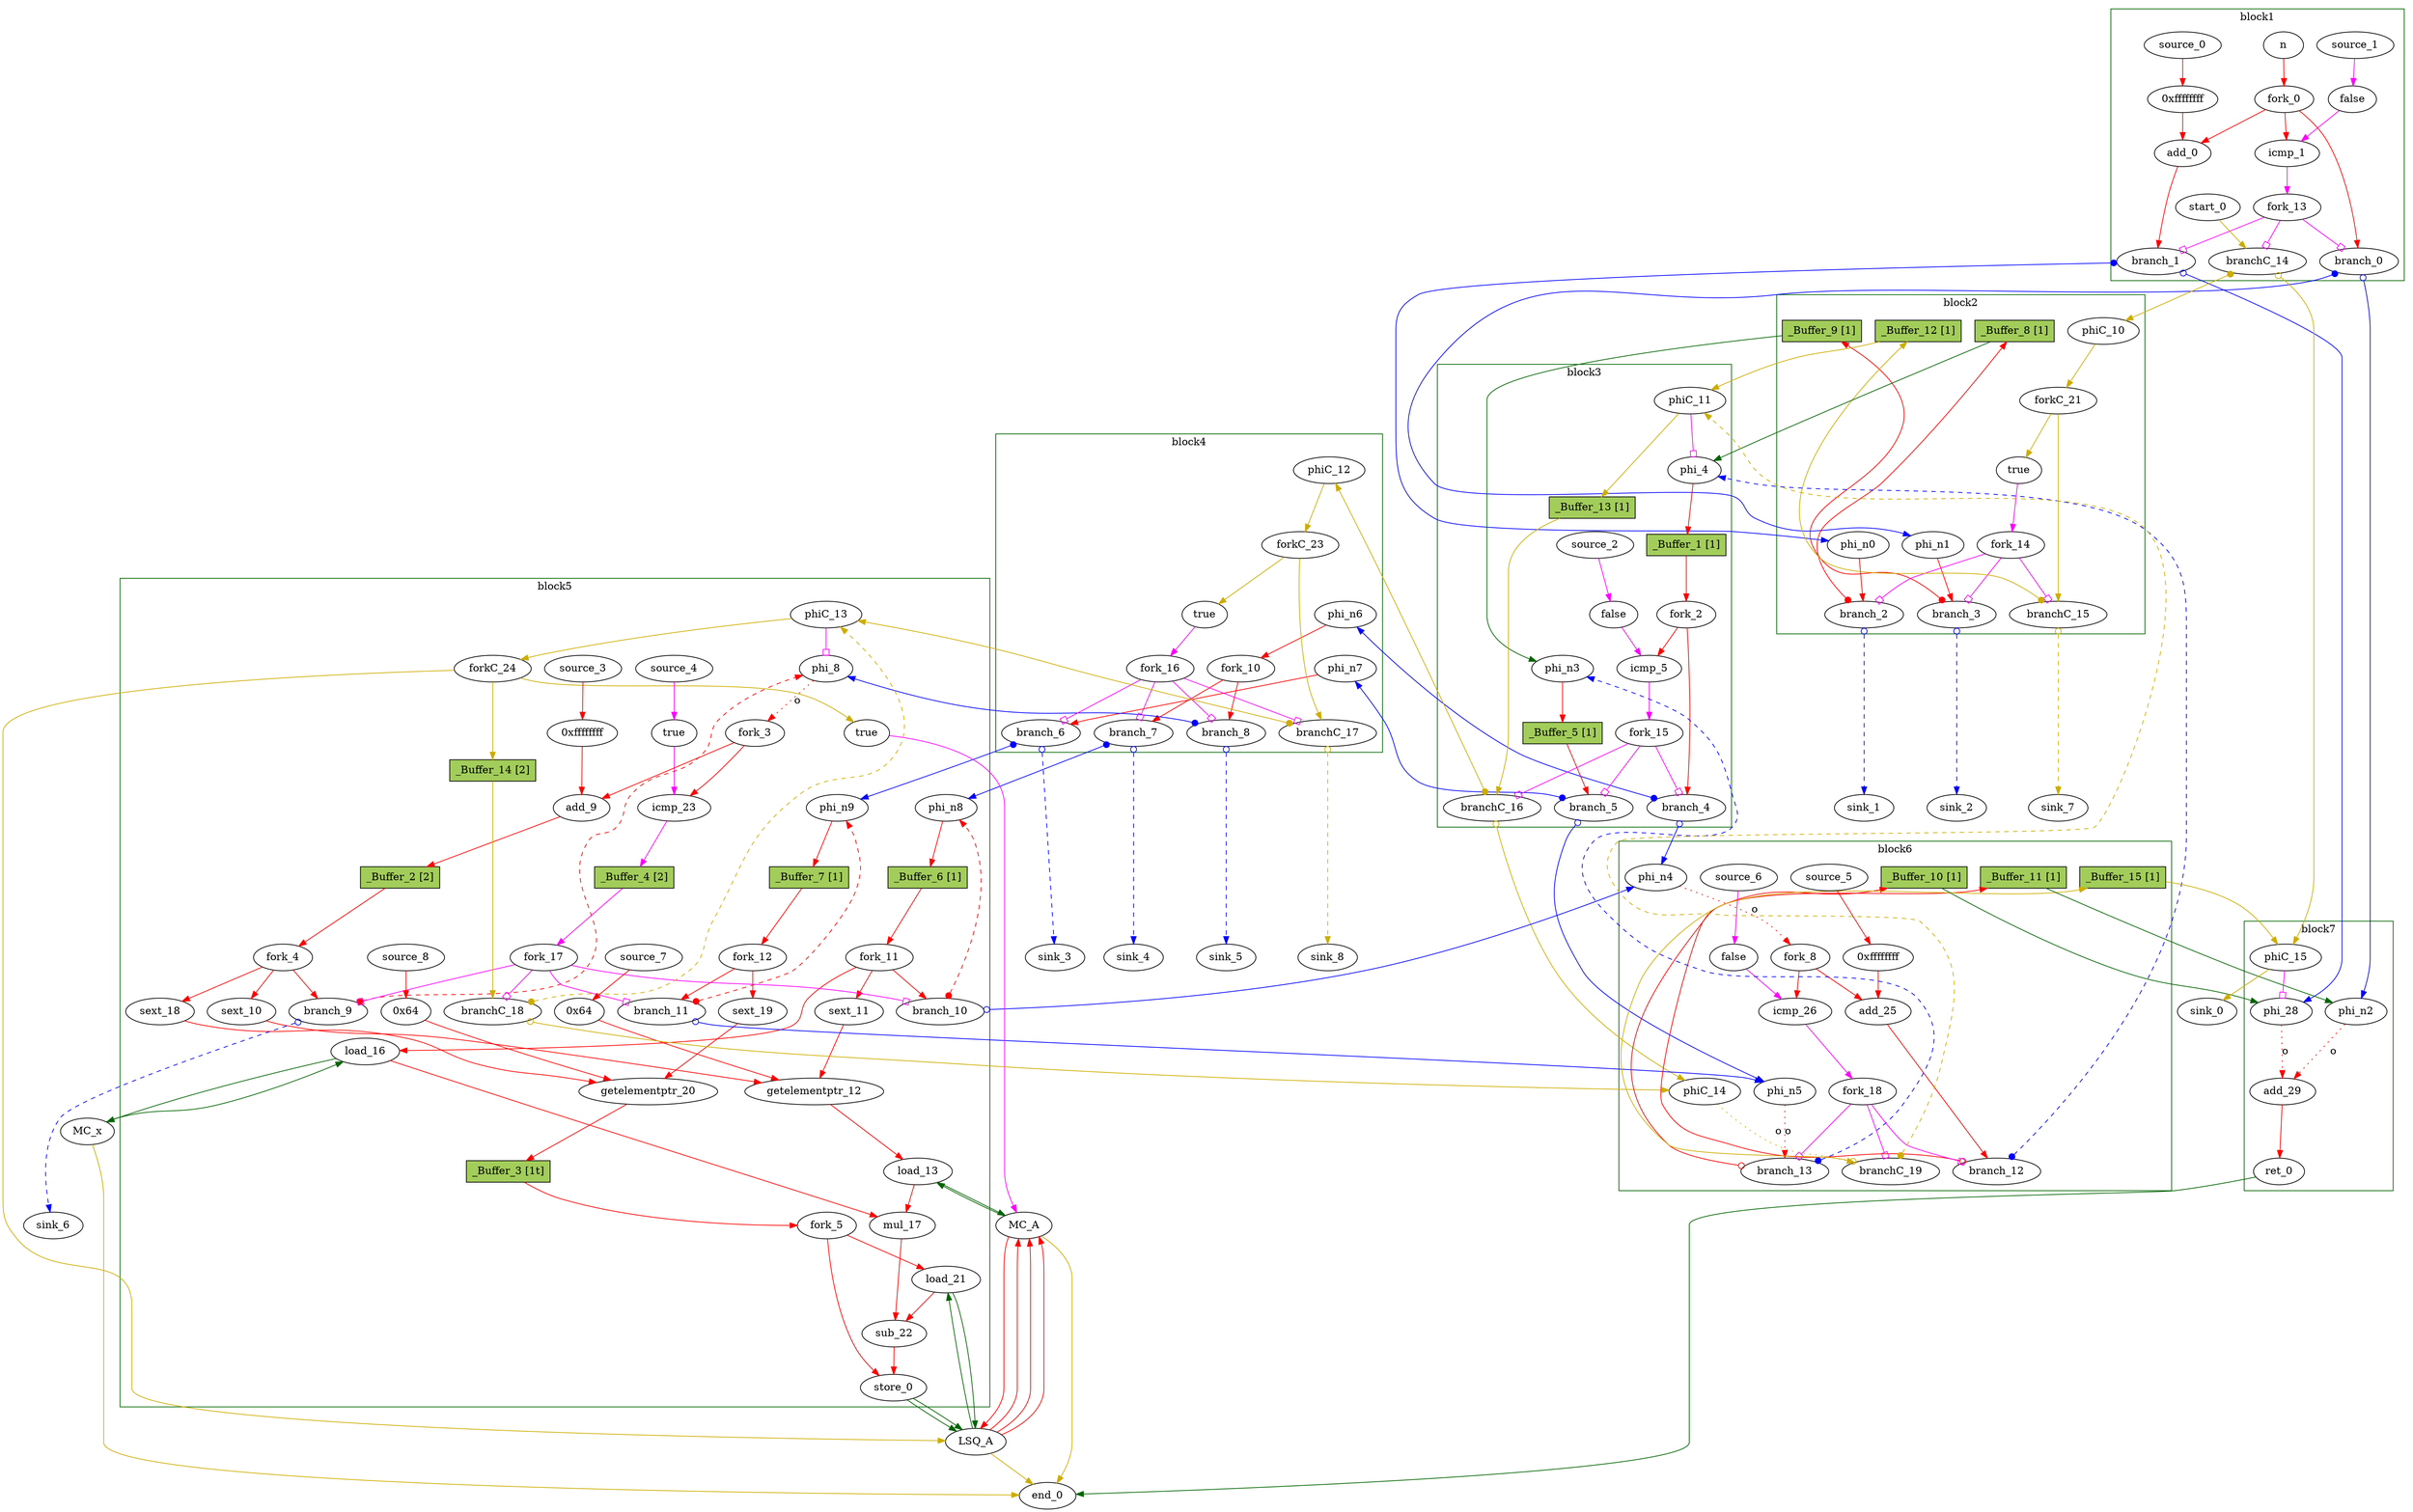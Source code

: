 // Number of blocks: 129
// Number of channels: 198
Digraph G {

  // Blocks
subgraph cluster_1 {
color = "darkgreen"
label = "block1"
  n [type=Entry, in="in1:32", out="out1:32", bbID = 1,  shape=oval];
  cst_0 [type=Constant, in="in1:32", out="out1:32", bbID = 1, value="0xffffffff", label="0xffffffff",  shape=oval];
  add_0 [type=Operator, in="in1:32 in2:32", out="out1:32", op = "add_op", delay=1.693, bbID = 1,  shape=oval];
  cst_1 [type=Constant, in="in1:1", out="out1:1", bbID = 1, value="0x0", label=false,  shape=oval];
  icmp_1 [type=Operator, in="in1:32 in2:32", out="out1:1", op = "icmp_sgt_op", delay=1.53, bbID = 1,  shape=oval];
  fork_0 [type=Fork, in="in1:32", out="out1:32 out2:32 out3:32", bbID = 1,  shape=oval];
  branch_0 [type=Branch, in="in1:32 in2?:1", out="out1+:32 out2-:32", bbID = 1,  shape=oval];
  branch_1 [type=Branch, in="in1:32 in2?:1", out="out1+:32 out2-:32", bbID = 1,  shape=oval];
  fork_13 [type=Fork, in="in1:1", out="out1:1 out2:1 out3:1", bbID = 1,  shape=oval];
  start_0 [type=Entry, in="in1:0", out="out1:0", bbID = 1,  shape=oval];
  branchC_14 [type=Branch, in="in1:0 in2?:1", out="out1+:0 out2-:0", bbID = 1,  shape=oval];
  source_0 [type=Source, out="out1:32", bbID = 1,  shape=oval];
  source_1 [type=Source, out="out1:1", bbID = 1,  shape=oval];
}
subgraph cluster_2 {
color = "darkgreen"
label = "block2"
  brCst_block2 [type=Constant, in="in1:1", out="out1:1", bbID = 2, value="0x1", label=true,  shape=oval];
  phi_n0 [type=Merge, in="in1:32", out="out1:32", bbID = 2,  shape=oval];
  phi_n1 [type=Merge, in="in1:32", out="out1:32", bbID = 2,  shape=oval];
  branch_2 [type=Branch, in="in1:32 in2?:1", out="out1+:32 out2-:32", bbID = 2,  shape=oval];
  branch_3 [type=Branch, in="in1:32 in2?:1", out="out1+:32 out2-:32", bbID = 2,  shape=oval];
  fork_14 [type=Fork, in="in1:1", out="out1:1 out2:1 out3:1", bbID = 2,  shape=oval];
  phiC_10 [type=Merge, in="in1:0", out="out1:0", delay=0.166, bbID = 2,  shape=oval];
  forkC_21 [type=Fork, in="in1:0", out="out1:0 out2:0", bbID = 2,  shape=oval];
  branchC_15 [type=Branch, in="in1:0 in2?:1", out="out1+:0 out2-:0", bbID = 2,  shape=oval];
  _Buffer_8 [type=Buffer, in="in1:32", out="out1:32", bbID = 2, slots=1, transparent=false, label="_Buffer_8 [1]",  shape=box, style=filled, fillcolor=darkolivegreen3, height = 0.4];
  _Buffer_9 [type=Buffer, in="in1:32", out="out1:32", bbID = 2, slots=1, transparent=false, label="_Buffer_9 [1]",  shape=box, style=filled, fillcolor=darkolivegreen3, height = 0.4];
  _Buffer_12 [type=Buffer, in="in1:0", out="out1:0", bbID = 2, slots=1, transparent=false, label="_Buffer_12 [1]",  shape=box, style=filled, fillcolor=darkolivegreen3, height = 0.4];
}
subgraph cluster_3 {
color = "darkgreen"
label = "block3"
  phi_4 [type=Mux, in="in1?:1 in2:32 in3:32", out="out1:32", delay=0.366, bbID = 3,  shape=oval];
  cst_2 [type=Constant, in="in1:1", out="out1:1", bbID = 3, value="0x0", label=false,  shape=oval];
  icmp_5 [type=Operator, in="in1:32 in2:32", out="out1:1", op = "icmp_sgt_op", delay=1.53, bbID = 3,  shape=oval];
  phi_n3 [type=Merge, in="in1:32 in2:32", out="out1:32", delay=0.366, bbID = 3,  shape=oval];
  fork_2 [type=Fork, in="in1:32", out="out1:32 out2:32", bbID = 3,  shape=oval];
  branch_4 [type=Branch, in="in1:32 in2?:1", out="out1+:32 out2-:32", bbID = 3,  shape=oval];
  branch_5 [type=Branch, in="in1:32 in2?:1", out="out1+:32 out2-:32", bbID = 3,  shape=oval];
  fork_15 [type=Fork, in="in1:1", out="out1:1 out2:1 out3:1", bbID = 3,  shape=oval];
  phiC_11 [type=CntrlMerge, in="in1:0 in2:0", out="out1:0 out2?:1", delay=0.166, bbID = 3,  shape=oval];
  branchC_16 [type=Branch, in="in1:0 in2?:1", out="out1+:0 out2-:0", bbID = 3,  shape=oval];
  source_2 [type=Source, out="out1:1", bbID = 3,  shape=oval];
  _Buffer_1 [type=Buffer, in="in1:32", out="out1:32", bbID = 3, slots=1, transparent=false, label="_Buffer_1 [1]",  shape=box, style=filled, fillcolor=darkolivegreen3, height = 0.4];
  _Buffer_5 [type=Buffer, in="in1:32", out="out1:32", bbID = 3, slots=1, transparent=false, label="_Buffer_5 [1]",  shape=box, style=filled, fillcolor=darkolivegreen3, height = 0.4];
  _Buffer_13 [type=Buffer, in="in1:0", out="out1:0", bbID = 3, slots=1, transparent=false, label="_Buffer_13 [1]",  shape=box, style=filled, fillcolor=darkolivegreen3, height = 0.4];
}
subgraph cluster_4 {
color = "darkgreen"
label = "block4"
  brCst_block4 [type=Constant, in="in1:1", out="out1:1", bbID = 4, value="0x1", label=true,  shape=oval];
  phi_n6 [type=Merge, in="in1:32", out="out1:32", bbID = 4,  shape=oval];
  phi_n7 [type=Merge, in="in1:32", out="out1:32", bbID = 4,  shape=oval];
  fork_10 [type=Fork, in="in1:32", out="out1:32 out2:32", bbID = 4,  shape=oval];
  branch_6 [type=Branch, in="in1:32 in2?:1", out="out1+:32 out2-:32", bbID = 4,  shape=oval];
  branch_7 [type=Branch, in="in1:32 in2?:1", out="out1+:32 out2-:32", bbID = 4,  shape=oval];
  branch_8 [type=Branch, in="in1:32 in2?:1", out="out1+:32 out2-:32", bbID = 4,  shape=oval];
  fork_16 [type=Fork, in="in1:1", out="out1:1 out2:1 out3:1 out4:1", bbID = 4,  shape=oval];
  phiC_12 [type=Merge, in="in1:0", out="out1:0", delay=0.166, bbID = 4,  shape=oval];
  forkC_23 [type=Fork, in="in1:0", out="out1:0 out2:0", bbID = 4,  shape=oval];
  branchC_17 [type=Branch, in="in1:0 in2?:1", out="out1+:0 out2-:0", bbID = 4,  shape=oval];
}
subgraph cluster_5 {
color = "darkgreen"
label = "block5"
  phi_8 [type=Mux, in="in1?:1 in2:31 in3:31", out="out1:31", delay=0.366, bbID = 5,  shape=oval];
  cst_3 [type=Constant, in="in1:32", out="out1:32", bbID = 5, value="0xffffffff", label="0xffffffff",  shape=oval];
  add_9 [type=Operator, in="in1:31 in2:31", out="out1:31", op = "add_op", delay=1.693, bbID = 5,  shape=oval];
  sext_10 [type=Operator, in="in1:31", out="out1:31", op = "sext_op", bbID = 5, retimingDiff=1,  shape=oval];
  sext_11 [type=Operator, in="in1:32", out="out1:32", op = "sext_op", bbID = 5, retimingDiff=1,  shape=oval];
  getelementptr_12 [type=Operator, in="in1:32 in2:32 in3:32", out="out1:32", op = "getelementptr_op", delay=2.966, constants=1, bbID = 5, retimingDiff=1,  shape=oval];
  load_13 [type=Operator, in="in1:32 in2:32", out="out1:32 out2:32", op = "mc_load_op", latency=2, bbID = 5, portID = 0, offset = 0, retimingDiff=2,  shape=oval];
  load_16 [type=Operator, in="in1:32 in2:32", out="out1:32 out2:32", op = "mc_load_op", latency=2, bbID = 5, portID = 0, offset = 0, retimingDiff=2,  shape=oval];
  mul_17 [type=Operator, in="in1:32 in2:32", out="out1:32", op = "mul_op", latency=4, bbID = 5, retimingDiff=4,  shape=oval];
  sext_18 [type=Operator, in="in1:31", out="out1:31", op = "sext_op", bbID = 5, retimingDiff=1,  shape=oval];
  sext_19 [type=Operator, in="in1:32", out="out1:32", op = "sext_op", bbID = 5, retimingDiff=1,  shape=oval];
  getelementptr_20 [type=Operator, in="in1:32 in2:32 in3:32", out="out1:32", op = "getelementptr_op", delay=2.966, constants=1, bbID = 5, retimingDiff=1,  shape=oval];
  load_21 [type=Operator, in="in1:32 in2:32", out="out1:32 out2:32", op = "lsq_load_op", latency=5, bbID = 5, portID = 0, offset = 0, retimingDiff=5,  shape=oval];
  sub_22 [type=Operator, in="in1:32 in2:32", out="out1:32", op = "sub_op", delay=1.693, bbID = 5, retimingDiff=7,  shape=oval];
  store_0 [type=Operator, in="in1:32 in2:32", out="out1:32 out2:32", op = "lsq_store_op", bbID = 5, portID = 0, offset = 0,  shape=oval];
  cst_4 [type=Constant, in="in1:1", out="out1:1", bbID = 5, value="0x1", label=true,  shape=oval];
  icmp_23 [type=Operator, in="in1:32 in2:32", out="out1:1", op = "icmp_sgt_op", delay=1.53, bbID = 5,  shape=oval];
  cst_7 [type=Constant, in="in1:7", out="out1:7", bbID = 5, value="0x64", label="0x64", retimingDiff=1,  shape=oval];
  cst_8 [type=Constant, in="in1:7", out="out1:7", bbID = 5, value="0x64", label="0x64", retimingDiff=1,  shape=oval];
  phi_n8 [type=Merge, in="in1:32 in2:32", out="out1:32", delay=0.366, bbID = 5,  shape=oval];
  phi_n9 [type=Merge, in="in1:32 in2:32", out="out1:32", delay=0.366, bbID = 5,  shape=oval];
  fork_3 [type=Fork, in="in1:31", out="out1:31 out2:31", bbID = 5,  shape=oval];
  fork_4 [type=Fork, in="in1:31", out="out1:31 out2:31 out3:31", bbID = 5, retimingDiff=1,  shape=oval];
  fork_5 [type=Fork, in="in1:32", out="out1:32 out2:32", bbID = 5, retimingDiff=2,  shape=oval];
  fork_11 [type=Fork, in="in1:32", out="out1:32 out2:32 out3:32", bbID = 5, retimingDiff=1,  shape=oval];
  fork_12 [type=Fork, in="in1:32", out="out1:32 out2:32", bbID = 5, retimingDiff=1,  shape=oval];
  branch_9 [type=Branch, in="in1:31 in2?:1", out="out1+:31 out2-:31", bbID = 5, retimingDiff=1,  shape=oval];
  branch_10 [type=Branch, in="in1:32 in2?:1", out="out1+:32 out2-:32", bbID = 5, retimingDiff=1,  shape=oval];
  branch_11 [type=Branch, in="in1:32 in2?:1", out="out1+:32 out2-:32", bbID = 5, retimingDiff=1,  shape=oval];
  fork_17 [type=Fork, in="in1:1", out="out1:1 out2:1 out3:1 out4:1", bbID = 5, retimingDiff=1,  shape=oval];
  cst_9 [type=Constant, in="in1:1", out="out1:1", bbID = 5, value="0x1", label=true,  shape=oval];
  phiC_13 [type=CntrlMerge, in="in1:0 in2:0", out="out1:0 out2?:1", delay=0.166, bbID = 5,  shape=oval];
  forkC_24 [type=Fork, in="in1:0", out="out1:0 out2:0 out3:0", bbID = 5,  shape=oval];
  branchC_18 [type=Branch, in="in1:0 in2?:1", out="out1+:0 out2-:0", bbID = 5, retimingDiff=1,  shape=oval];
  source_3 [type=Source, out="out1:32", bbID = 5,  shape=oval];
  source_4 [type=Source, out="out1:1", bbID = 5,  shape=oval];
  source_7 [type=Source, out="out1:7", bbID = 5, retimingDiff=1,  shape=oval];
  source_8 [type=Source, out="out1:7", bbID = 5, retimingDiff=1,  shape=oval];
  _Buffer_2 [type=Buffer, in="in1:31", out="out1:31", bbID = 5, slots=2, transparent=false, label="_Buffer_2 [2]",  shape=box, style=filled, fillcolor=darkolivegreen3, height = 0.4];
  _Buffer_3 [type=Buffer, in="in1:32", out="out1:32", bbID = 5, slots=1, transparent=true, label="_Buffer_3 [1t]",  shape=box, style=filled, fillcolor=darkolivegreen3, height = 0.4];
  _Buffer_4 [type=Buffer, in="in1:1", out="out1:1", bbID = 5, slots=2, transparent=false, label="_Buffer_4 [2]",  shape=box, style=filled, fillcolor=darkolivegreen3, height = 0.4];
  _Buffer_6 [type=Buffer, in="in1:32", out="out1:32", bbID = 5, slots=1, transparent=false, label="_Buffer_6 [1]",  shape=box, style=filled, fillcolor=darkolivegreen3, height = 0.4];
  _Buffer_7 [type=Buffer, in="in1:32", out="out1:32", bbID = 5, slots=1, transparent=false, label="_Buffer_7 [1]",  shape=box, style=filled, fillcolor=darkolivegreen3, height = 0.4];
  _Buffer_14 [type=Buffer, in="in1:0", out="out1:0", bbID = 5, slots=2, transparent=false, label="_Buffer_14 [2]",  shape=box, style=filled, fillcolor=darkolivegreen3, height = 0.4];
}
subgraph cluster_6 {
color = "darkgreen"
label = "block6"
  cst_5 [type=Constant, in="in1:32", out="out1:32", bbID = 6, value="0xffffffff", label="0xffffffff",  shape=oval];
  add_25 [type=Operator, in="in1:32 in2:32", out="out1:32", op = "add_op", delay=1.693, bbID = 6,  shape=oval];
  cst_6 [type=Constant, in="in1:1", out="out1:1", bbID = 6, value="0x0", label=false,  shape=oval];
  icmp_26 [type=Operator, in="in1:32 in2:32", out="out1:1", op = "icmp_sgt_op", delay=1.53, bbID = 6,  shape=oval];
  phi_n4 [type=Merge, in="in1:32 in2:32", out="out1:32", delay=0.366, bbID = 6,  shape=oval];
  phi_n5 [type=Merge, in="in1:32 in2:32", out="out1:32", delay=0.366, bbID = 6,  shape=oval];
  fork_8 [type=Fork, in="in1:32", out="out1:32 out2:32", bbID = 6,  shape=oval];
  branch_12 [type=Branch, in="in1:32 in2?:1", out="out1+:32 out2-:32", bbID = 6,  shape=oval];
  branch_13 [type=Branch, in="in1:32 in2?:1", out="out1+:32 out2-:32", bbID = 6,  shape=oval];
  fork_18 [type=Fork, in="in1:1", out="out1:1 out2:1 out3:1", bbID = 6,  shape=oval];
  phiC_14 [type=Merge, in="in1:0 in2:0", out="out1:0", delay=0.166, bbID = 6,  shape=oval];
  branchC_19 [type=Branch, in="in1:0 in2?:1", out="out1+:0 out2-:0", bbID = 6,  shape=oval];
  source_5 [type=Source, out="out1:32", bbID = 6,  shape=oval];
  source_6 [type=Source, out="out1:1", bbID = 6,  shape=oval];
  _Buffer_10 [type=Buffer, in="in1:32", out="out1:32", bbID = 6, slots=1, transparent=false, label="_Buffer_10 [1]",  shape=box, style=filled, fillcolor=darkolivegreen3, height = 0.4];
  _Buffer_11 [type=Buffer, in="in1:32", out="out1:32", bbID = 6, slots=1, transparent=false, label="_Buffer_11 [1]",  shape=box, style=filled, fillcolor=darkolivegreen3, height = 0.4];
  _Buffer_15 [type=Buffer, in="in1:0", out="out1:0", bbID = 6, slots=1, transparent=false, label="_Buffer_15 [1]",  shape=box, style=filled, fillcolor=darkolivegreen3, height = 0.4];
}
subgraph cluster_7 {
color = "darkgreen"
label = "block7"
  phi_28 [type=Mux, in="in1?:1 in2:32 in3:32", out="out1:32", delay=0.366, bbID = 7,  shape=oval];
  add_29 [type=Operator, in="in1:32 in2:32", out="out1:32", op = "add_op", delay=1.693, bbID = 7,  shape=oval];
  ret_0 [type=Operator, in="in1:32", out="out1:32", op = "ret_op", bbID = 7,  shape=oval];
  phi_n2 [type=Merge, in="in1:32 in2:32", out="out1:32", delay=0.366, bbID = 7,  shape=oval];
  phiC_15 [type=CntrlMerge, in="in1:0 in2:0", out="out1:0 out2?:1", delay=0.166, bbID = 7,  shape=oval];
}
  LSQ_A [type=LSQ, in="in1:0*c0 in2:32*l0a in3:32*s0a in4:32*s0d in5:32*x0d", out="out1:32*l0d out2:0*e out3:32*x0a out4:32*y0a out5:32*y0d", bbID = 0, memory = "A", bbcount = 1, ldcount = 1, stcount = 1, fifoDepth = 16, numLoads = "{1}", numStores = "{1}", loadOffsets = "{{0;0;0;0;0;0;0;0;0;0;0;0;0;0;0;0}}", storeOffsets = "{{1;0;0;0;0;0;0;0;0;0;0;0;0;0;0;0}}", loadPorts = "{{0;0;0;0;0;0;0;0;0;0;0;0;0;0;0;0}}", storePorts = "{{0;0;0;0;0;0;0;0;0;0;0;0;0;0;0;0}}", ];
  MC_A [type=MC, in="in1:32*c0 in2:32*l0a in3:32*l1a in4:32*s0a in5:32*s0d", out="out1:32*l0d out2:32*l1d out3:0*e", bbID = 0, memory = "A", bbcount = 1, ldcount = 2, stcount = 1, ];
  MC_x [type=MC, in="in1:32*l0a", out="out1:32*l0d out2:0*e", bbID = 0, memory = "x", bbcount = 0, ldcount = 1, stcount = 0, ];
  end_0 [type=Exit, in="in1:0*e in2:0*e in3:0*e in4:32", out="out1:32", bbID = 0,  shape=oval];
  sink_0 [type=Sink, in="in1:0", bbID = 0,  shape=oval];
  sink_1 [type=Sink, in="in1:32", bbID = 0,  shape=oval];
  sink_2 [type=Sink, in="in1:32", bbID = 0,  shape=oval];
  sink_3 [type=Sink, in="in1:32", bbID = 0,  shape=oval];
  sink_4 [type=Sink, in="in1:32", bbID = 0,  shape=oval];
  sink_5 [type=Sink, in="in1:32", bbID = 0,  shape=oval];
  sink_6 [type=Sink, in="in1:31", bbID = 0,  shape=oval];
  sink_7 [type=Sink, in="in1:0", bbID = 0,  shape=oval];
  sink_8 [type=Sink, in="in1:0", bbID = 0,  shape=oval];

  // Channels
  n -> fork_0 [from=out1, to=in1, arrowhead=normal, color=red];
  cst_0 -> add_0 [from=out1, to=in2, arrowhead=normal, color=red];
  add_0 -> branch_1 [from=out1, to=in1, arrowhead=normal, color=red];
  cst_1 -> icmp_1 [from=out1, to=in2, arrowhead=normal, color=magenta];
  icmp_1 -> fork_13 [from=out1, to=in1, arrowhead=normal, color=magenta];
  brCst_block2 -> fork_14 [from=out1, to=in1, arrowhead=normal, color=magenta];
  phi_4 -> _Buffer_1 [from=out1, to=in1, arrowhead=normal, color=red];
  cst_2 -> icmp_5 [from=out1, to=in2, arrowhead=normal, color=magenta];
  icmp_5 -> fork_15 [from=out1, to=in1, arrowhead=normal, color=magenta];
  brCst_block4 -> fork_16 [from=out1, to=in1, arrowhead=normal, color=magenta];
  phi_8 -> fork_3 [from=out1, to=in1, arrowhead=normal, color=red, slots=1, style=dotted, label="o", transparent=true];
  cst_3 -> add_9 [from=out1, to=in2, arrowhead=normal, color=red];
  add_9 -> _Buffer_2 [from=out1, to=in1, arrowhead=normal, color=red];
  sext_10 -> getelementptr_12 [from=out1, to=in1, arrowhead=normal, color=red];
  sext_11 -> getelementptr_12 [from=out1, to=in2, arrowhead=normal, color=red];
  getelementptr_12 -> load_13 [from=out1, to=in2, arrowhead=normal, color=red];
  load_13 -> mul_17 [from=out1, to=in1, arrowhead=normal, color=red];
  load_13 -> MC_A [from=out2, to=in2, arrowhead=normal, color=darkgreen];
  load_16 -> mul_17 [from=out1, to=in2, arrowhead=normal, color=red];
  load_16 -> MC_x [from=out2, to=in1, arrowhead=normal, color=darkgreen];
  mul_17 -> sub_22 [from=out1, to=in2, arrowhead=normal, color=red];
  sext_18 -> getelementptr_20 [from=out1, to=in1, arrowhead=normal, color=red];
  sext_19 -> getelementptr_20 [from=out1, to=in2, arrowhead=normal, color=red];
  getelementptr_20 -> _Buffer_3 [from=out1, to=in1, arrowhead=normal, color=red];
  load_21 -> sub_22 [from=out1, to=in1, arrowhead=normal, color=red];
  load_21 -> LSQ_A [from=out2, to=in2, arrowhead=normal, color=darkgreen];
  sub_22 -> store_0 [from=out1, to=in1, arrowhead=normal, color=red];
  store_0 -> LSQ_A [from=out2, to=in3, arrowhead=normal, color=darkgreen];
  store_0 -> LSQ_A [from=out1, to=in4, arrowhead=normal, color=darkgreen];
  cst_4 -> icmp_23 [from=out1, to=in2, arrowhead=normal, color=magenta];
  icmp_23 -> _Buffer_4 [from=out1, to=in1, arrowhead=normal, color=magenta];
  cst_5 -> add_25 [from=out1, to=in2, arrowhead=normal, color=red];
  add_25 -> branch_12 [from=out1, to=in1, arrowhead=normal, color=red];
  cst_6 -> icmp_26 [from=out1, to=in2, arrowhead=normal, color=magenta];
  icmp_26 -> fork_18 [from=out1, to=in1, arrowhead=normal, color=magenta];
  phi_28 -> add_29 [from=out1, to=in1, arrowhead=normal, color=red, slots=1, style=dotted, label="o", transparent=true];
  add_29 -> ret_0 [from=out1, to=in1, arrowhead=normal, color=red];
  ret_0 -> end_0 [from=out1, to=in4, arrowhead=normal, color=darkgreen];
  cst_7 -> getelementptr_12 [from=out1, to=in3, arrowhead=normal, color=red];
  cst_8 -> getelementptr_20 [from=out1, to=in3, arrowhead=normal, color=red];
  phi_n0 -> branch_2 [from=out1, to=in1, arrowhead=normal, color=red];
  phi_n1 -> branch_3 [from=out1, to=in1, arrowhead=normal, color=red];
  phi_n2 -> add_29 [from=out1, to=in2, arrowhead=normal, color=red, slots=1, style=dotted, label="o", transparent=true];
  phi_n3 -> _Buffer_5 [from=out1, to=in1, arrowhead=normal, color=red];
  phi_n4 -> fork_8 [from=out1, to=in1, arrowhead=normal, color=red, slots=1, style=dotted, label="o", transparent=true];
  phi_n5 -> branch_13 [from=out1, to=in1, arrowhead=normal, color=red, slots=1, style=dotted, label="o", transparent=true];
  phi_n6 -> fork_10 [from=out1, to=in1, arrowhead=normal, color=red];
  phi_n7 -> branch_6 [from=out1, to=in1, arrowhead=normal, color=red];
  phi_n8 -> _Buffer_6 [from=out1, to=in1, arrowhead=normal, color=red];
  phi_n9 -> _Buffer_7 [from=out1, to=in1, arrowhead=normal, color=red];
  fork_0 -> add_0 [from=out1, to=in1, arrowhead=normal, color=red];
  fork_0 -> icmp_1 [from=out2, to=in1, arrowhead=normal, color=red];
  fork_0 -> branch_0 [from=out3, to=in1, arrowhead=normal, color=red];
  fork_2 -> icmp_5 [from=out1, to=in1, arrowhead=normal, color=red];
  fork_2 -> branch_4 [from=out2, to=in1, arrowhead=normal, color=red];
  fork_3 -> add_9 [from=out1, to=in1, arrowhead=normal, color=red];
  fork_3 -> icmp_23 [from=out2, to=in1, arrowhead=normal, color=red];
  fork_4 -> sext_10 [from=out1, to=in1, arrowhead=normal, color=red];
  fork_4 -> sext_18 [from=out2, to=in1, arrowhead=normal, color=red];
  fork_4 -> branch_9 [from=out3, to=in1, arrowhead=normal, color=red];
  fork_5 -> load_21 [from=out1, to=in2, arrowhead=normal, color=red];
  fork_5 -> store_0 [from=out2, to=in2, arrowhead=normal, color=red];
  fork_8 -> add_25 [from=out1, to=in1, arrowhead=normal, color=red];
  fork_8 -> icmp_26 [from=out2, to=in1, arrowhead=normal, color=red];
  fork_10 -> branch_7 [from=out1, to=in1, arrowhead=normal, color=red];
  fork_10 -> branch_8 [from=out2, to=in1, arrowhead=normal, color=red];
  fork_11 -> sext_11 [from=out1, to=in1, arrowhead=normal, color=red];
  fork_11 -> load_16 [from=out2, to=in2, arrowhead=normal, color=red];
  fork_11 -> branch_10 [from=out3, to=in1, arrowhead=normal, color=red];
  fork_12 -> sext_19 [from=out1, to=in1, arrowhead=normal, color=red];
  fork_12 -> branch_11 [from=out2, to=in1, arrowhead=normal, color=red];
  branch_0 -> phi_n1 [from=out1, to=in1, dir=both, arrowtail=dot, arrowhead=normal, color=blue];
  branch_0 -> phi_n2 [from=out2, to=in1, dir=both, arrowtail=odot, arrowhead=normal, color=blue];
  branch_1 -> phi_28 [from=out2, to=in2, dir=both, arrowtail=odot, arrowhead=normal, color=blue];
  branch_1 -> phi_n0 [from=out1, to=in1, dir=both, arrowtail=dot, arrowhead=normal, color=blue];
  fork_13 -> branch_0 [from=out2, to=in2, arrowhead=obox, color=magenta];
  fork_13 -> branch_1 [from=out1, to=in2, arrowhead=obox, color=magenta];
  fork_13 -> branchC_14 [from=out3, to=in2, arrowhead=obox, color=magenta];
  branch_2 -> _Buffer_8 [from=out1, to=in1, dir=both, arrowtail=dot, arrowhead=normal, color=red, constraint=false];
  branch_2 -> sink_1 [from=out2, to=in1, dir=both, arrowtail=odot, arrowhead=normal, color=blue, style=dashed, minlen = 3];
  branch_3 -> _Buffer_9 [from=out1, to=in1, dir=both, arrowtail=dot, arrowhead=normal, color=red, constraint=false];
  branch_3 -> sink_2 [from=out2, to=in1, dir=both, arrowtail=odot, arrowhead=normal, color=blue, style=dashed, minlen = 3];
  fork_14 -> branch_2 [from=out2, to=in2, arrowhead=obox, color=magenta];
  fork_14 -> branch_3 [from=out1, to=in2, arrowhead=obox, color=magenta];
  fork_14 -> branchC_15 [from=out3, to=in2, arrowhead=obox, color=magenta];
  branch_4 -> phi_n4 [from=out2, to=in1, dir=both, arrowtail=odot, arrowhead=normal, color=blue];
  branch_4 -> phi_n6 [from=out1, to=in1, dir=both, arrowtail=dot, arrowhead=normal, color=blue];
  branch_5 -> phi_n5 [from=out2, to=in1, dir=both, arrowtail=odot, arrowhead=normal, color=blue];
  branch_5 -> phi_n7 [from=out1, to=in1, dir=both, arrowtail=dot, arrowhead=normal, color=blue];
  fork_15 -> branch_4 [from=out2, to=in2, arrowhead=obox, color=magenta];
  fork_15 -> branch_5 [from=out1, to=in2, arrowhead=obox, color=magenta];
  fork_15 -> branchC_16 [from=out3, to=in2, arrowhead=obox, color=magenta];
  branch_6 -> phi_n9 [from=out1, to=in1, dir=both, arrowtail=dot, arrowhead=normal, color=blue];
  branch_6 -> sink_3 [from=out2, to=in1, dir=both, arrowtail=odot, arrowhead=normal, color=blue, style=dashed, minlen = 3];
  branch_7 -> phi_n8 [from=out1, to=in1, dir=both, arrowtail=dot, arrowhead=normal, color=blue];
  branch_7 -> sink_4 [from=out2, to=in1, dir=both, arrowtail=odot, arrowhead=normal, color=blue, style=dashed, minlen = 3];
  branch_8 -> phi_8 [from=out1, to=in2, dir=both, arrowtail=dot, arrowhead=normal, color=blue];
  branch_8 -> sink_5 [from=out2, to=in1, dir=both, arrowtail=odot, arrowhead=normal, color=blue, style=dashed, minlen = 3];
  fork_16 -> branch_6 [from=out3, to=in2, arrowhead=obox, color=magenta];
  fork_16 -> branch_7 [from=out2, to=in2, arrowhead=obox, color=magenta];
  fork_16 -> branch_8 [from=out1, to=in2, arrowhead=obox, color=magenta];
  fork_16 -> branchC_17 [from=out4, to=in2, arrowhead=obox, color=magenta];
  branch_9 -> phi_8 [from=out1, to=in3, dir=both, arrowtail=dot, arrowhead=normal, color=red, constraint=false, style=dashed, minlen = 3];
  branch_9 -> sink_6 [from=out2, to=in1, dir=both, arrowtail=odot, arrowhead=normal, color=blue, style=dashed, minlen = 3];
  branch_10 -> phi_n4 [from=out2, to=in2, dir=both, arrowtail=odot, arrowhead=normal, color=blue];
  branch_10 -> phi_n8 [from=out1, to=in2, dir=both, arrowtail=dot, arrowhead=normal, color=red, constraint=false, style=dashed, minlen = 3];
  branch_11 -> phi_n5 [from=out2, to=in2, dir=both, arrowtail=odot, arrowhead=normal, color=blue];
  branch_11 -> phi_n9 [from=out1, to=in2, dir=both, arrowtail=dot, arrowhead=normal, color=red, constraint=false, style=dashed, minlen = 3];
  fork_17 -> branch_9 [from=out3, to=in2, arrowhead=obox, color=magenta];
  fork_17 -> branch_10 [from=out2, to=in2, arrowhead=obox, color=magenta];
  fork_17 -> branch_11 [from=out1, to=in2, arrowhead=obox, color=magenta];
  fork_17 -> branchC_18 [from=out4, to=in2, arrowhead=obox, color=magenta];
  branch_12 -> phi_4 [from=out1, to=in3, dir=both, arrowtail=dot, arrowhead=normal, color=blue, style=dashed, minlen = 3];
  branch_12 -> _Buffer_10 [from=out2, to=in1, dir=both, arrowtail=odot, arrowhead=normal, color=red, constraint=false];
  branch_13 -> _Buffer_11 [from=out2, to=in1, dir=both, arrowtail=odot, arrowhead=normal, color=red, constraint=false];
  branch_13 -> phi_n3 [from=out1, to=in2, dir=both, arrowtail=dot, arrowhead=normal, color=blue, style=dashed, minlen = 3];
  fork_18 -> branch_12 [from=out2, to=in2, arrowhead=obox, color=magenta];
  fork_18 -> branch_13 [from=out1, to=in2, arrowhead=obox, color=magenta];
  fork_18 -> branchC_19 [from=out3, to=in2, arrowhead=obox, color=magenta];
  LSQ_A -> load_21 [from=out1, to=in1, arrowhead=normal, color=darkgreen];
  LSQ_A -> MC_A [from=out3, to=in3, arrowhead=normal, color=red];
  LSQ_A -> MC_A [from=out4, to=in4, arrowhead=normal, color=red];
  LSQ_A -> MC_A [from=out5, to=in5, arrowhead=normal, color=red];
  LSQ_A -> end_0 [from=out2, to=in1, arrowhead=normal, color=gold3];
  MC_A -> load_13 [from=out1, to=in1, arrowhead=normal, color=darkgreen];
  MC_A -> LSQ_A [from=out2, to=in5, arrowhead=normal, color=red];
  MC_A -> end_0 [from=out3, to=in2, arrowhead=normal, color=gold3];
  MC_x -> load_16 [from=out1, to=in1, arrowhead=normal, color=darkgreen];
  MC_x -> end_0 [from=out2, to=in3, arrowhead=normal, color=gold3];
  cst_9 -> MC_A [from=out1, to=in1, arrowhead=normal, color=magenta];
  start_0 -> branchC_14 [from=out1, to=in1, arrowhead=normal, color=gold3];
  branchC_14 -> phiC_10 [from=out1, to=in1, dir=both, arrowtail=dot, arrowhead=normal, color=gold3];
  branchC_14 -> phiC_15 [from=out2, to=in1, dir=both, arrowtail=odot, arrowhead=normal, color=gold3];
  phiC_10 -> forkC_21 [from=out1, to=in1, arrowhead=normal, color=gold3];
  forkC_21 -> brCst_block2 [from=out2, to=in1, arrowhead=normal, color=gold3];
  forkC_21 -> branchC_15 [from=out1, to=in1, arrowhead=normal, color=gold3];
  branchC_15 -> _Buffer_12 [from=out1, to=in1, dir=both, arrowtail=dot, arrowhead=normal, color=gold3, constraint=false];
  branchC_15 -> sink_7 [from=out2, to=in1, dir=both, arrowtail=odot, arrowhead=normal, color=gold3, style=dashed, minlen = 3];
  phiC_11 -> phi_4 [from=out2, to=in1, arrowhead=obox, color=magenta];
  phiC_11 -> _Buffer_13 [from=out1, to=in1, arrowhead=normal, color=gold3];
  branchC_16 -> phiC_12 [from=out1, to=in1, dir=both, arrowtail=dot, arrowhead=normal, color=gold3];
  branchC_16 -> phiC_14 [from=out2, to=in1, dir=both, arrowtail=odot, arrowhead=normal, color=gold3];
  phiC_12 -> forkC_23 [from=out1, to=in1, arrowhead=normal, color=gold3];
  forkC_23 -> brCst_block4 [from=out2, to=in1, arrowhead=normal, color=gold3];
  forkC_23 -> branchC_17 [from=out1, to=in1, arrowhead=normal, color=gold3];
  branchC_17 -> phiC_13 [from=out1, to=in1, dir=both, arrowtail=dot, arrowhead=normal, color=gold3];
  branchC_17 -> sink_8 [from=out2, to=in1, dir=both, arrowtail=odot, arrowhead=normal, color=gold3, style=dashed, minlen = 3];
  phiC_13 -> phi_8 [from=out2, to=in1, arrowhead=obox, color=magenta];
  phiC_13 -> forkC_24 [from=out1, to=in1, arrowhead=normal, color=gold3];
  forkC_24 -> LSQ_A [from=out1, to=in1, arrowhead=normal, color=gold3];
  forkC_24 -> cst_9 [from=out2, to=in1, arrowhead=normal, color=gold3];
  forkC_24 -> _Buffer_14 [from=out3, to=in1, arrowhead=normal, color=gold3];
  branchC_18 -> phiC_13 [from=out1, to=in2, dir=both, arrowtail=dot, arrowhead=normal, color=gold3, constraint=false, style=dashed, minlen = 3];
  branchC_18 -> phiC_14 [from=out2, to=in2, dir=both, arrowtail=odot, arrowhead=normal, color=gold3];
  phiC_14 -> branchC_19 [from=out1, to=in1, arrowhead=normal, color=gold3, slots=1, style=dotted, label="o", transparent=true];
  branchC_19 -> phiC_11 [from=out1, to=in2, dir=both, arrowtail=dot, arrowhead=normal, color=gold3, style=dashed, minlen = 3];
  branchC_19 -> _Buffer_15 [from=out2, to=in1, dir=both, arrowtail=odot, arrowhead=normal, color=gold3, constraint=false];
  phiC_15 -> phi_28 [from=out2, to=in1, arrowhead=obox, color=magenta];
  phiC_15 -> sink_0 [from=out1, to=in1, arrowhead=normal, color=gold3];
  source_0 -> cst_0 [from=out1, to=in1, arrowhead=normal, color=red];
  source_1 -> cst_1 [from=out1, to=in1, arrowhead=normal, color=magenta];
  source_2 -> cst_2 [from=out1, to=in1, arrowhead=normal, color=magenta];
  source_3 -> cst_3 [from=out1, to=in1, arrowhead=normal, color=red];
  source_4 -> cst_4 [from=out1, to=in1, arrowhead=normal, color=magenta];
  source_5 -> cst_5 [from=out1, to=in1, arrowhead=normal, color=red];
  source_6 -> cst_6 [from=out1, to=in1, arrowhead=normal, color=magenta];
  source_7 -> cst_7 [from=out1, to=in1, arrowhead=normal, color=red];
  source_8 -> cst_8 [from=out1, to=in1, arrowhead=normal, color=red];
  _Buffer_1 -> fork_2 [from=out1, to=in1, arrowhead=normal, color=red];
  _Buffer_2 -> fork_4 [from=out1, to=in1, arrowhead=normal, color=red];
  _Buffer_3 -> fork_5 [from=out1, to=in1, arrowhead=normal, color=red];
  _Buffer_4 -> fork_17 [from=out1, to=in1, arrowhead=normal, color=magenta];
  _Buffer_5 -> branch_5 [from=out1, to=in1, arrowhead=normal, color=red];
  _Buffer_6 -> fork_11 [from=out1, to=in1, arrowhead=normal, color=red];
  _Buffer_7 -> fork_12 [from=out1, to=in1, arrowhead=normal, color=red];
  _Buffer_8 -> phi_4 [from=out1, to=in2, arrowhead=normal, color=darkgreen];
  _Buffer_9 -> phi_n3 [from=out1, to=in1, arrowhead=normal, color=darkgreen];
  _Buffer_10 -> phi_28 [from=out1, to=in3, arrowhead=normal, color=darkgreen];
  _Buffer_11 -> phi_n2 [from=out1, to=in2, arrowhead=normal, color=darkgreen];
  _Buffer_12 -> phiC_11 [from=out1, to=in1, arrowhead=normal, color=gold3];
  _Buffer_13 -> branchC_16 [from=out1, to=in1, arrowhead=normal, color=gold3];
  _Buffer_14 -> branchC_18 [from=out1, to=in1, arrowhead=normal, color=gold3];
  _Buffer_15 -> phiC_15 [from=out1, to=in2, arrowhead=normal, color=gold3];
}
